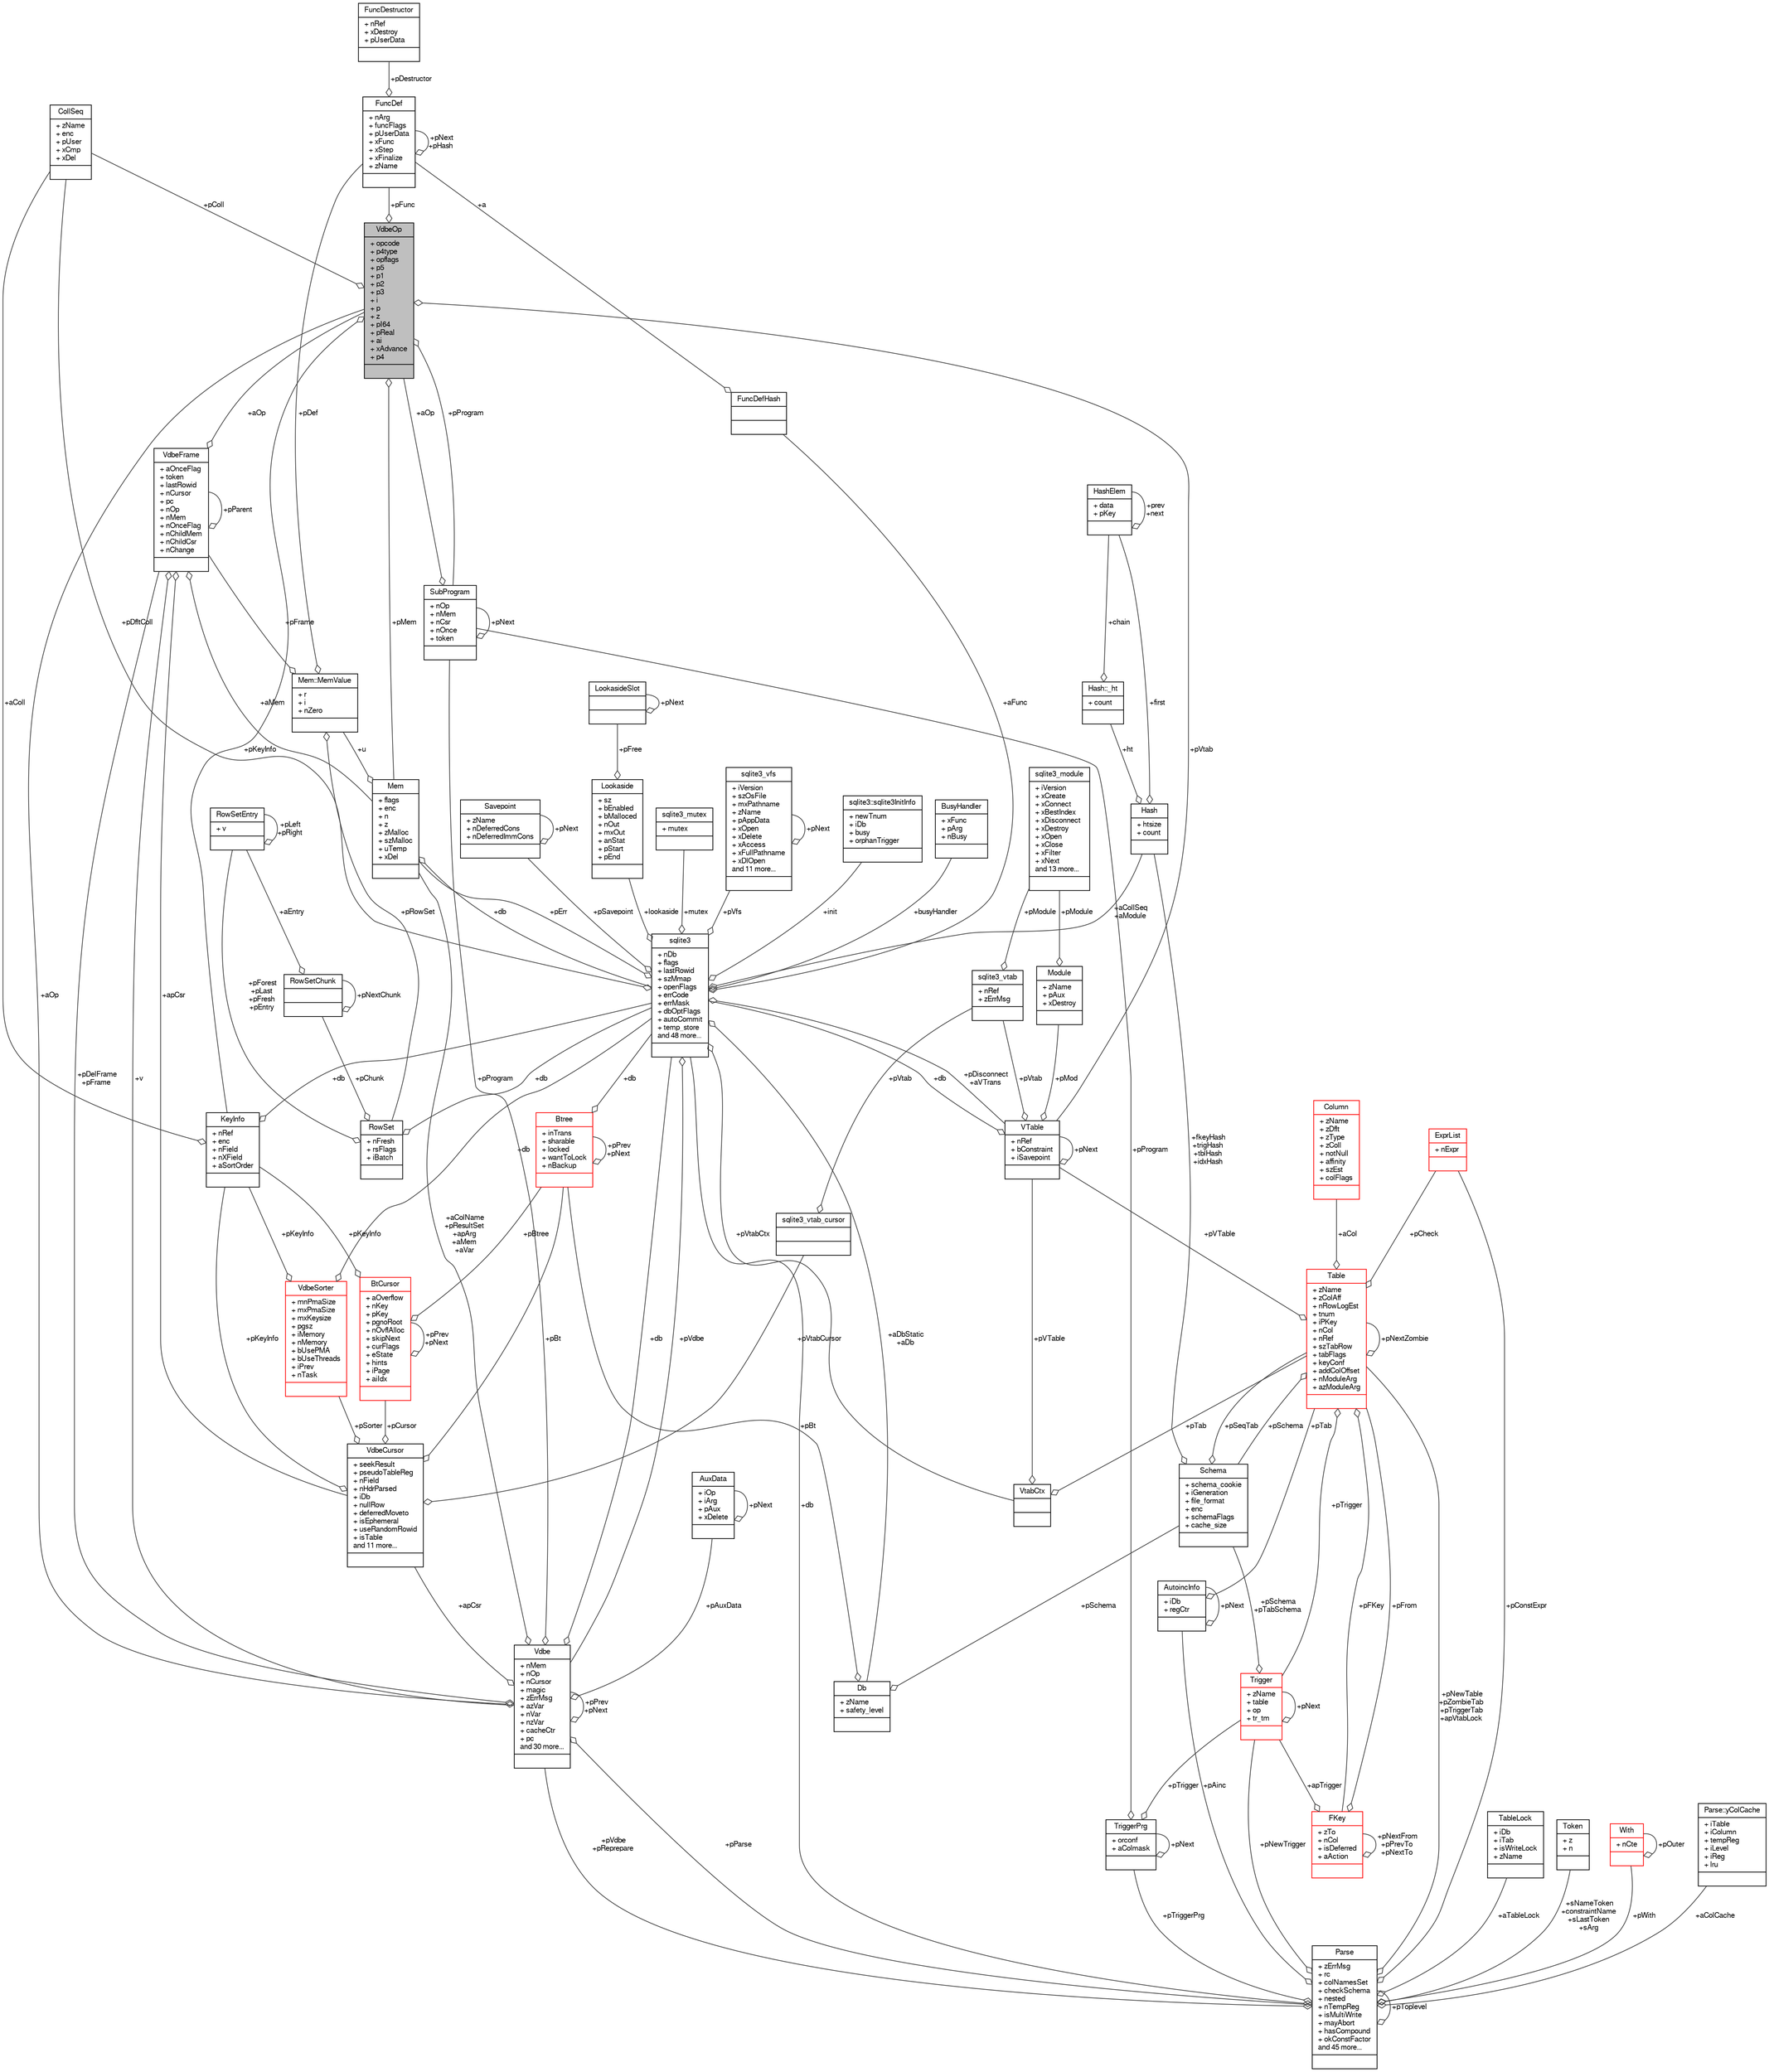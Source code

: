digraph "VdbeOp"
{
  edge [fontname="FreeSans",fontsize="10",labelfontname="FreeSans",labelfontsize="10"];
  node [fontname="FreeSans",fontsize="10",shape=record];
  Node1 [label="{VdbeOp\n|+ opcode\l+ p4type\l+ opflags\l+ p5\l+ p1\l+ p2\l+ p3\l+ i\l+ p\l+ z\l+ pI64\l+ pReal\l+ ai\l+ xAdvance\l+ p4\l|}",height=0.2,width=0.4,color="black", fillcolor="grey75", style="filled", fontcolor="black"];
  Node2 -> Node1 [color="grey25",fontsize="10",style="solid",label=" +pMem" ,arrowhead="odiamond",fontname="FreeSans"];
  Node2 [label="{Mem\n|+ flags\l+ enc\l+ n\l+ z\l+ zMalloc\l+ szMalloc\l+ uTemp\l+ xDel\l|}",height=0.2,width=0.4,color="black", fillcolor="white", style="filled",URL="$structMem.html"];
  Node3 -> Node2 [color="grey25",fontsize="10",style="solid",label=" +u" ,arrowhead="odiamond",fontname="FreeSans"];
  Node3 [label="{Mem::MemValue\n|+ r\l+ i\l+ nZero\l|}",height=0.2,width=0.4,color="black", fillcolor="white", style="filled",URL="$unionMem_1_1MemValue.html"];
  Node4 -> Node3 [color="grey25",fontsize="10",style="solid",label=" +pFrame" ,arrowhead="odiamond",fontname="FreeSans"];
  Node4 [label="{VdbeFrame\n|+ aOnceFlag\l+ token\l+ lastRowid\l+ nCursor\l+ pc\l+ nOp\l+ nMem\l+ nOnceFlag\l+ nChildMem\l+ nChildCsr\l+ nChange\l|}",height=0.2,width=0.4,color="black", fillcolor="white", style="filled",URL="$structVdbeFrame.html"];
  Node2 -> Node4 [color="grey25",fontsize="10",style="solid",label=" +aMem" ,arrowhead="odiamond",fontname="FreeSans"];
  Node5 -> Node4 [color="grey25",fontsize="10",style="solid",label=" +v" ,arrowhead="odiamond",fontname="FreeSans"];
  Node5 [label="{Vdbe\n|+ nMem\l+ nOp\l+ nCursor\l+ magic\l+ zErrMsg\l+ azVar\l+ nVar\l+ nzVar\l+ cacheCtr\l+ pc\land 30 more...\l|}",height=0.2,width=0.4,color="black", fillcolor="white", style="filled",URL="$structVdbe.html"];
  Node5 -> Node5 [color="grey25",fontsize="10",style="solid",label=" +pPrev\n+pNext" ,arrowhead="odiamond",fontname="FreeSans"];
  Node2 -> Node5 [color="grey25",fontsize="10",style="solid",label=" +aColName\n+pResultSet\n+apArg\n+aMem\n+aVar" ,arrowhead="odiamond",fontname="FreeSans"];
  Node6 -> Node5 [color="grey25",fontsize="10",style="solid",label=" +db" ,arrowhead="odiamond",fontname="FreeSans"];
  Node6 [label="{sqlite3\n|+ nDb\l+ flags\l+ lastRowid\l+ szMmap\l+ openFlags\l+ errCode\l+ errMask\l+ dbOptFlags\l+ autoCommit\l+ temp_store\land 48 more...\l|}",height=0.2,width=0.4,color="black", fillcolor="white", style="filled",URL="$structsqlite3.html"];
  Node2 -> Node6 [color="grey25",fontsize="10",style="solid",label=" +pErr" ,arrowhead="odiamond",fontname="FreeSans"];
  Node5 -> Node6 [color="grey25",fontsize="10",style="solid",label=" +pVdbe" ,arrowhead="odiamond",fontname="FreeSans"];
  Node7 -> Node6 [color="grey25",fontsize="10",style="solid",label=" +pSavepoint" ,arrowhead="odiamond",fontname="FreeSans"];
  Node7 [label="{Savepoint\n|+ zName\l+ nDeferredCons\l+ nDeferredImmCons\l|}",height=0.2,width=0.4,color="black", fillcolor="white", style="filled",URL="$structSavepoint.html"];
  Node7 -> Node7 [color="grey25",fontsize="10",style="solid",label=" +pNext" ,arrowhead="odiamond",fontname="FreeSans"];
  Node8 -> Node6 [color="grey25",fontsize="10",style="solid",label=" +aFunc" ,arrowhead="odiamond",fontname="FreeSans"];
  Node8 [label="{FuncDefHash\n||}",height=0.2,width=0.4,color="black", fillcolor="white", style="filled",URL="$structFuncDefHash.html"];
  Node9 -> Node8 [color="grey25",fontsize="10",style="solid",label=" +a" ,arrowhead="odiamond",fontname="FreeSans"];
  Node9 [label="{FuncDef\n|+ nArg\l+ funcFlags\l+ pUserData\l+ xFunc\l+ xStep\l+ xFinalize\l+ zName\l|}",height=0.2,width=0.4,color="black", fillcolor="white", style="filled",URL="$structFuncDef.html"];
  Node10 -> Node9 [color="grey25",fontsize="10",style="solid",label=" +pDestructor" ,arrowhead="odiamond",fontname="FreeSans"];
  Node10 [label="{FuncDestructor\n|+ nRef\l+ xDestroy\l+ pUserData\l|}",height=0.2,width=0.4,color="black", fillcolor="white", style="filled",URL="$structFuncDestructor.html"];
  Node9 -> Node9 [color="grey25",fontsize="10",style="solid",label=" +pNext\n+pHash" ,arrowhead="odiamond",fontname="FreeSans"];
  Node11 -> Node6 [color="grey25",fontsize="10",style="solid",label=" +lookaside" ,arrowhead="odiamond",fontname="FreeSans"];
  Node11 [label="{Lookaside\n|+ sz\l+ bEnabled\l+ bMalloced\l+ nOut\l+ mxOut\l+ anStat\l+ pStart\l+ pEnd\l|}",height=0.2,width=0.4,color="black", fillcolor="white", style="filled",URL="$structLookaside.html"];
  Node12 -> Node11 [color="grey25",fontsize="10",style="solid",label=" +pFree" ,arrowhead="odiamond",fontname="FreeSans"];
  Node12 [label="{LookasideSlot\n||}",height=0.2,width=0.4,color="black", fillcolor="white", style="filled",URL="$structLookasideSlot.html"];
  Node12 -> Node12 [color="grey25",fontsize="10",style="solid",label=" +pNext" ,arrowhead="odiamond",fontname="FreeSans"];
  Node13 -> Node6 [color="grey25",fontsize="10",style="solid",label=" +mutex" ,arrowhead="odiamond",fontname="FreeSans"];
  Node13 [label="{sqlite3_mutex\n|+ mutex\l|}",height=0.2,width=0.4,color="black", fillcolor="white", style="filled",URL="$structsqlite3__mutex.html"];
  Node14 -> Node6 [color="grey25",fontsize="10",style="solid",label=" +pVfs" ,arrowhead="odiamond",fontname="FreeSans"];
  Node14 [label="{sqlite3_vfs\n|+ iVersion\l+ szOsFile\l+ mxPathname\l+ zName\l+ pAppData\l+ xOpen\l+ xDelete\l+ xAccess\l+ xFullPathname\l+ xDlOpen\land 11 more...\l|}",height=0.2,width=0.4,color="black", fillcolor="white", style="filled",URL="$structsqlite3__vfs.html"];
  Node14 -> Node14 [color="grey25",fontsize="10",style="solid",label=" +pNext" ,arrowhead="odiamond",fontname="FreeSans"];
  Node15 -> Node6 [color="grey25",fontsize="10",style="solid",label=" +init" ,arrowhead="odiamond",fontname="FreeSans"];
  Node15 [label="{sqlite3::sqlite3InitInfo\n|+ newTnum\l+ iDb\l+ busy\l+ orphanTrigger\l|}",height=0.2,width=0.4,color="black", fillcolor="white", style="filled",URL="$structsqlite3_1_1sqlite3InitInfo.html"];
  Node16 -> Node6 [color="grey25",fontsize="10",style="solid",label=" +busyHandler" ,arrowhead="odiamond",fontname="FreeSans"];
  Node16 [label="{BusyHandler\n|+ xFunc\l+ pArg\l+ nBusy\l|}",height=0.2,width=0.4,color="black", fillcolor="white", style="filled",URL="$structBusyHandler.html"];
  Node17 -> Node6 [color="grey25",fontsize="10",style="solid",label=" +pVtabCtx" ,arrowhead="odiamond",fontname="FreeSans"];
  Node17 [label="{VtabCtx\n||}",height=0.2,width=0.4,color="black", fillcolor="white", style="filled",URL="$structVtabCtx.html"];
  Node18 -> Node17 [color="grey25",fontsize="10",style="solid",label=" +pVTable" ,arrowhead="odiamond",fontname="FreeSans"];
  Node18 [label="{VTable\n|+ nRef\l+ bConstraint\l+ iSavepoint\l|}",height=0.2,width=0.4,color="black", fillcolor="white", style="filled",URL="$structVTable.html"];
  Node6 -> Node18 [color="grey25",fontsize="10",style="solid",label=" +db" ,arrowhead="odiamond",fontname="FreeSans"];
  Node18 -> Node18 [color="grey25",fontsize="10",style="solid",label=" +pNext" ,arrowhead="odiamond",fontname="FreeSans"];
  Node19 -> Node18 [color="grey25",fontsize="10",style="solid",label=" +pMod" ,arrowhead="odiamond",fontname="FreeSans"];
  Node19 [label="{Module\n|+ zName\l+ pAux\l+ xDestroy\l|}",height=0.2,width=0.4,color="black", fillcolor="white", style="filled",URL="$structModule.html"];
  Node20 -> Node19 [color="grey25",fontsize="10",style="solid",label=" +pModule" ,arrowhead="odiamond",fontname="FreeSans"];
  Node20 [label="{sqlite3_module\n|+ iVersion\l+ xCreate\l+ xConnect\l+ xBestIndex\l+ xDisconnect\l+ xDestroy\l+ xOpen\l+ xClose\l+ xFilter\l+ xNext\land 13 more...\l|}",height=0.2,width=0.4,color="black", fillcolor="white", style="filled",URL="$structsqlite3__module.html"];
  Node21 -> Node18 [color="grey25",fontsize="10",style="solid",label=" +pVtab" ,arrowhead="odiamond",fontname="FreeSans"];
  Node21 [label="{sqlite3_vtab\n|+ nRef\l+ zErrMsg\l|}",height=0.2,width=0.4,color="black", fillcolor="white", style="filled",URL="$structsqlite3__vtab.html"];
  Node20 -> Node21 [color="grey25",fontsize="10",style="solid",label=" +pModule" ,arrowhead="odiamond",fontname="FreeSans"];
  Node22 -> Node17 [color="grey25",fontsize="10",style="solid",label=" +pTab" ,arrowhead="odiamond",fontname="FreeSans"];
  Node22 [label="{Table\n|+ zName\l+ zColAff\l+ nRowLogEst\l+ tnum\l+ iPKey\l+ nCol\l+ nRef\l+ szTabRow\l+ tabFlags\l+ keyConf\l+ addColOffset\l+ nModuleArg\l+ azModuleArg\l|}",height=0.2,width=0.4,color="red", fillcolor="white", style="filled",URL="$structTable.html"];
  Node23 -> Node22 [color="grey25",fontsize="10",style="solid",label=" +pSchema" ,arrowhead="odiamond",fontname="FreeSans"];
  Node23 [label="{Schema\n|+ schema_cookie\l+ iGeneration\l+ file_format\l+ enc\l+ schemaFlags\l+ cache_size\l|}",height=0.2,width=0.4,color="black", fillcolor="white", style="filled",URL="$structSchema.html"];
  Node22 -> Node23 [color="grey25",fontsize="10",style="solid",label=" +pSeqTab" ,arrowhead="odiamond",fontname="FreeSans"];
  Node24 -> Node23 [color="grey25",fontsize="10",style="solid",label=" +fkeyHash\n+trigHash\n+tblHash\n+idxHash" ,arrowhead="odiamond",fontname="FreeSans"];
  Node24 [label="{Hash\n|+ htsize\l+ count\l|}",height=0.2,width=0.4,color="black", fillcolor="white", style="filled",URL="$structHash.html"];
  Node25 -> Node24 [color="grey25",fontsize="10",style="solid",label=" +ht" ,arrowhead="odiamond",fontname="FreeSans"];
  Node25 [label="{Hash::_ht\n|+ count\l|}",height=0.2,width=0.4,color="black", fillcolor="white", style="filled",URL="$structHash_1_1__ht.html"];
  Node26 -> Node25 [color="grey25",fontsize="10",style="solid",label=" +chain" ,arrowhead="odiamond",fontname="FreeSans"];
  Node26 [label="{HashElem\n|+ data\l+ pKey\l|}",height=0.2,width=0.4,color="black", fillcolor="white", style="filled",URL="$structHashElem.html"];
  Node26 -> Node26 [color="grey25",fontsize="10",style="solid",label=" +prev\n+next" ,arrowhead="odiamond",fontname="FreeSans"];
  Node26 -> Node24 [color="grey25",fontsize="10",style="solid",label=" +first" ,arrowhead="odiamond",fontname="FreeSans"];
  Node27 -> Node22 [color="grey25",fontsize="10",style="solid",label=" +aCol" ,arrowhead="odiamond",fontname="FreeSans"];
  Node27 [label="{Column\n|+ zName\l+ zDflt\l+ zType\l+ zColl\l+ notNull\l+ affinity\l+ szEst\l+ colFlags\l|}",height=0.2,width=0.4,color="red", fillcolor="white", style="filled",URL="$structColumn.html"];
  Node44 -> Node22 [color="grey25",fontsize="10",style="solid",label=" +pFKey" ,arrowhead="odiamond",fontname="FreeSans"];
  Node44 [label="{FKey\n|+ zTo\l+ nCol\l+ isDeferred\l+ aAction\l|}",height=0.2,width=0.4,color="red", fillcolor="white", style="filled",URL="$structFKey.html"];
  Node44 -> Node44 [color="grey25",fontsize="10",style="solid",label=" +pNextFrom\n+pPrevTo\n+pNextTo" ,arrowhead="odiamond",fontname="FreeSans"];
  Node22 -> Node44 [color="grey25",fontsize="10",style="solid",label=" +pFrom" ,arrowhead="odiamond",fontname="FreeSans"];
  Node46 -> Node44 [color="grey25",fontsize="10",style="solid",label=" +apTrigger" ,arrowhead="odiamond",fontname="FreeSans"];
  Node46 [label="{Trigger\n|+ zName\l+ table\l+ op\l+ tr_tm\l|}",height=0.2,width=0.4,color="red", fillcolor="white", style="filled",URL="$structTrigger.html"];
  Node23 -> Node46 [color="grey25",fontsize="10",style="solid",label=" +pSchema\n+pTabSchema" ,arrowhead="odiamond",fontname="FreeSans"];
  Node46 -> Node46 [color="grey25",fontsize="10",style="solid",label=" +pNext" ,arrowhead="odiamond",fontname="FreeSans"];
  Node18 -> Node22 [color="grey25",fontsize="10",style="solid",label=" +pVTable" ,arrowhead="odiamond",fontname="FreeSans"];
  Node22 -> Node22 [color="grey25",fontsize="10",style="solid",label=" +pNextZombie" ,arrowhead="odiamond",fontname="FreeSans"];
  Node46 -> Node22 [color="grey25",fontsize="10",style="solid",label=" +pTrigger" ,arrowhead="odiamond",fontname="FreeSans"];
  Node32 -> Node22 [color="grey25",fontsize="10",style="solid",label=" +pCheck" ,arrowhead="odiamond",fontname="FreeSans"];
  Node32 [label="{ExprList\n|+ nExpr\l|}",height=0.2,width=0.4,color="red", fillcolor="white", style="filled",URL="$structExprList.html"];
  Node43 -> Node6 [color="grey25",fontsize="10",style="solid",label=" +pDfltColl" ,arrowhead="odiamond",fontname="FreeSans"];
  Node43 [label="{CollSeq\n|+ zName\l+ enc\l+ pUser\l+ xCmp\l+ xDel\l|}",height=0.2,width=0.4,color="black", fillcolor="white", style="filled",URL="$structCollSeq.html"];
  Node18 -> Node6 [color="grey25",fontsize="10",style="solid",label=" +pDisconnect\n+aVTrans" ,arrowhead="odiamond",fontname="FreeSans"];
  Node49 -> Node6 [color="grey25",fontsize="10",style="solid",label=" +aDbStatic\n+aDb" ,arrowhead="odiamond",fontname="FreeSans"];
  Node49 [label="{Db\n|+ zName\l+ safety_level\l|}",height=0.2,width=0.4,color="black", fillcolor="white", style="filled",URL="$structDb.html"];
  Node23 -> Node49 [color="grey25",fontsize="10",style="solid",label=" +pSchema" ,arrowhead="odiamond",fontname="FreeSans"];
  Node50 -> Node49 [color="grey25",fontsize="10",style="solid",label=" +pBt" ,arrowhead="odiamond",fontname="FreeSans"];
  Node50 [label="{Btree\n|+ inTrans\l+ sharable\l+ locked\l+ wantToLock\l+ nBackup\l|}",height=0.2,width=0.4,color="red", fillcolor="white", style="filled",URL="$structBtree.html"];
  Node6 -> Node50 [color="grey25",fontsize="10",style="solid",label=" +db" ,arrowhead="odiamond",fontname="FreeSans"];
  Node50 -> Node50 [color="grey25",fontsize="10",style="solid",label=" +pPrev\n+pNext" ,arrowhead="odiamond",fontname="FreeSans"];
  Node24 -> Node6 [color="grey25",fontsize="10",style="solid",label=" +aCollSeq\n+aModule" ,arrowhead="odiamond",fontname="FreeSans"];
  Node4 -> Node5 [color="grey25",fontsize="10",style="solid",label=" +pDelFrame\n+pFrame" ,arrowhead="odiamond",fontname="FreeSans"];
  Node67 -> Node5 [color="grey25",fontsize="10",style="solid",label=" +pAuxData" ,arrowhead="odiamond",fontname="FreeSans"];
  Node67 [label="{AuxData\n|+ iOp\l+ iArg\l+ pAux\l+ xDelete\l|}",height=0.2,width=0.4,color="black", fillcolor="white", style="filled",URL="$structAuxData.html"];
  Node67 -> Node67 [color="grey25",fontsize="10",style="solid",label=" +pNext" ,arrowhead="odiamond",fontname="FreeSans"];
  Node68 -> Node5 [color="grey25",fontsize="10",style="solid",label=" +pProgram" ,arrowhead="odiamond",fontname="FreeSans"];
  Node68 [label="{SubProgram\n|+ nOp\l+ nMem\l+ nCsr\l+ nOnce\l+ token\l|}",height=0.2,width=0.4,color="black", fillcolor="white", style="filled",URL="$structSubProgram.html"];
  Node68 -> Node68 [color="grey25",fontsize="10",style="solid",label=" +pNext" ,arrowhead="odiamond",fontname="FreeSans"];
  Node1 -> Node68 [color="grey25",fontsize="10",style="solid",label=" +aOp" ,arrowhead="odiamond",fontname="FreeSans"];
  Node69 -> Node5 [color="grey25",fontsize="10",style="solid",label=" +apCsr" ,arrowhead="odiamond",fontname="FreeSans"];
  Node69 [label="{VdbeCursor\n|+ seekResult\l+ pseudoTableReg\l+ nField\l+ nHdrParsed\l+ iDb\l+ nullRow\l+ deferredMoveto\l+ isEphemeral\l+ useRandomRowid\l+ isTable\land 11 more...\l|}",height=0.2,width=0.4,color="black", fillcolor="white", style="filled",URL="$structVdbeCursor.html"];
  Node52 -> Node69 [color="grey25",fontsize="10",style="solid",label=" +pCursor" ,arrowhead="odiamond",fontname="FreeSans"];
  Node52 [label="{BtCursor\n|+ aOverflow\l+ nKey\l+ pKey\l+ pgnoRoot\l+ nOvflAlloc\l+ skipNext\l+ curFlags\l+ eState\l+ hints\l+ iPage\l+ aiIdx\l|}",height=0.2,width=0.4,color="red", fillcolor="white", style="filled",URL="$structBtCursor.html"];
  Node52 -> Node52 [color="grey25",fontsize="10",style="solid",label=" +pPrev\n+pNext" ,arrowhead="odiamond",fontname="FreeSans"];
  Node42 -> Node52 [color="grey25",fontsize="10",style="solid",label=" +pKeyInfo" ,arrowhead="odiamond",fontname="FreeSans"];
  Node42 [label="{KeyInfo\n|+ nRef\l+ enc\l+ nField\l+ nXField\l+ aSortOrder\l|}",height=0.2,width=0.4,color="black", fillcolor="white", style="filled",URL="$structKeyInfo.html"];
  Node6 -> Node42 [color="grey25",fontsize="10",style="solid",label=" +db" ,arrowhead="odiamond",fontname="FreeSans"];
  Node43 -> Node42 [color="grey25",fontsize="10",style="solid",label=" +aColl" ,arrowhead="odiamond",fontname="FreeSans"];
  Node50 -> Node52 [color="grey25",fontsize="10",style="solid",label=" +pBtree" ,arrowhead="odiamond",fontname="FreeSans"];
  Node70 -> Node69 [color="grey25",fontsize="10",style="solid",label=" +pVtabCursor" ,arrowhead="odiamond",fontname="FreeSans"];
  Node70 [label="{sqlite3_vtab_cursor\n||}",height=0.2,width=0.4,color="black", fillcolor="white", style="filled",URL="$structsqlite3__vtab__cursor.html"];
  Node21 -> Node70 [color="grey25",fontsize="10",style="solid",label=" +pVtab" ,arrowhead="odiamond",fontname="FreeSans"];
  Node71 -> Node69 [color="grey25",fontsize="10",style="solid",label=" +pSorter" ,arrowhead="odiamond",fontname="FreeSans"];
  Node71 [label="{VdbeSorter\n|+ mnPmaSize\l+ mxPmaSize\l+ mxKeysize\l+ pgsz\l+ iMemory\l+ nMemory\l+ bUsePMA\l+ bUseThreads\l+ iPrev\l+ nTask\l|}",height=0.2,width=0.4,color="red", fillcolor="white", style="filled",URL="$structVdbeSorter.html"];
  Node6 -> Node71 [color="grey25",fontsize="10",style="solid",label=" +db" ,arrowhead="odiamond",fontname="FreeSans"];
  Node42 -> Node71 [color="grey25",fontsize="10",style="solid",label=" +pKeyInfo" ,arrowhead="odiamond",fontname="FreeSans"];
  Node42 -> Node69 [color="grey25",fontsize="10",style="solid",label=" +pKeyInfo" ,arrowhead="odiamond",fontname="FreeSans"];
  Node50 -> Node69 [color="grey25",fontsize="10",style="solid",label=" +pBt" ,arrowhead="odiamond",fontname="FreeSans"];
  Node81 -> Node5 [color="grey25",fontsize="10",style="solid",label=" +pParse" ,arrowhead="odiamond",fontname="FreeSans"];
  Node81 [label="{Parse\n|+ zErrMsg\l+ rc\l+ colNamesSet\l+ checkSchema\l+ nested\l+ nTempReg\l+ isMultiWrite\l+ mayAbort\l+ hasCompound\l+ okConstFactor\land 45 more...\l|}",height=0.2,width=0.4,color="black", fillcolor="white", style="filled",URL="$structParse.html"];
  Node5 -> Node81 [color="grey25",fontsize="10",style="solid",label=" +pVdbe\n+pReprepare" ,arrowhead="odiamond",fontname="FreeSans"];
  Node6 -> Node81 [color="grey25",fontsize="10",style="solid",label=" +db" ,arrowhead="odiamond",fontname="FreeSans"];
  Node82 -> Node81 [color="grey25",fontsize="10",style="solid",label=" +aTableLock" ,arrowhead="odiamond",fontname="FreeSans"];
  Node82 [label="{TableLock\n|+ iDb\l+ iTab\l+ isWriteLock\l+ zName\l|}",height=0.2,width=0.4,color="black", fillcolor="white", style="filled",URL="$structTableLock.html"];
  Node48 -> Node81 [color="grey25",fontsize="10",style="solid",label=" +sNameToken\n+constraintName\n+sLastToken\n+sArg" ,arrowhead="odiamond",fontname="FreeSans"];
  Node48 [label="{Token\n|+ z\l+ n\l|}",height=0.2,width=0.4,color="black", fillcolor="white", style="filled",URL="$structToken.html"];
  Node35 -> Node81 [color="grey25",fontsize="10",style="solid",label=" +pWith" ,arrowhead="odiamond",fontname="FreeSans"];
  Node35 [label="{With\n|+ nCte\l|}",height=0.2,width=0.4,color="red", fillcolor="white", style="filled",URL="$structWith.html"];
  Node35 -> Node35 [color="grey25",fontsize="10",style="solid",label=" +pOuter" ,arrowhead="odiamond",fontname="FreeSans"];
  Node83 -> Node81 [color="grey25",fontsize="10",style="solid",label=" +aColCache" ,arrowhead="odiamond",fontname="FreeSans"];
  Node83 [label="{Parse::yColCache\n|+ iTable\l+ iColumn\l+ tempReg\l+ iLevel\l+ iReg\l+ lru\l|}",height=0.2,width=0.4,color="black", fillcolor="white", style="filled",URL="$structParse_1_1yColCache.html"];
  Node22 -> Node81 [color="grey25",fontsize="10",style="solid",label=" +pNewTable\n+pZombieTab\n+pTriggerTab\n+apVtabLock" ,arrowhead="odiamond",fontname="FreeSans"];
  Node46 -> Node81 [color="grey25",fontsize="10",style="solid",label=" +pNewTrigger" ,arrowhead="odiamond",fontname="FreeSans"];
  Node84 -> Node81 [color="grey25",fontsize="10",style="solid",label=" +pTriggerPrg" ,arrowhead="odiamond",fontname="FreeSans"];
  Node84 [label="{TriggerPrg\n|+ orconf\l+ aColmask\l|}",height=0.2,width=0.4,color="black", fillcolor="white", style="filled",URL="$structTriggerPrg.html"];
  Node68 -> Node84 [color="grey25",fontsize="10",style="solid",label=" +pProgram" ,arrowhead="odiamond",fontname="FreeSans"];
  Node46 -> Node84 [color="grey25",fontsize="10",style="solid",label=" +pTrigger" ,arrowhead="odiamond",fontname="FreeSans"];
  Node84 -> Node84 [color="grey25",fontsize="10",style="solid",label=" +pNext" ,arrowhead="odiamond",fontname="FreeSans"];
  Node85 -> Node81 [color="grey25",fontsize="10",style="solid",label=" +pAinc" ,arrowhead="odiamond",fontname="FreeSans"];
  Node85 [label="{AutoincInfo\n|+ iDb\l+ regCtr\l|}",height=0.2,width=0.4,color="black", fillcolor="white", style="filled",URL="$structAutoincInfo.html"];
  Node22 -> Node85 [color="grey25",fontsize="10",style="solid",label=" +pTab" ,arrowhead="odiamond",fontname="FreeSans"];
  Node85 -> Node85 [color="grey25",fontsize="10",style="solid",label=" +pNext" ,arrowhead="odiamond",fontname="FreeSans"];
  Node32 -> Node81 [color="grey25",fontsize="10",style="solid",label=" +pConstExpr" ,arrowhead="odiamond",fontname="FreeSans"];
  Node81 -> Node81 [color="grey25",fontsize="10",style="solid",label=" +pToplevel" ,arrowhead="odiamond",fontname="FreeSans"];
  Node1 -> Node5 [color="grey25",fontsize="10",style="solid",label=" +aOp" ,arrowhead="odiamond",fontname="FreeSans"];
  Node4 -> Node4 [color="grey25",fontsize="10",style="solid",label=" +pParent" ,arrowhead="odiamond",fontname="FreeSans"];
  Node69 -> Node4 [color="grey25",fontsize="10",style="solid",label=" +apCsr" ,arrowhead="odiamond",fontname="FreeSans"];
  Node1 -> Node4 [color="grey25",fontsize="10",style="solid",label=" +aOp" ,arrowhead="odiamond",fontname="FreeSans"];
  Node86 -> Node3 [color="grey25",fontsize="10",style="solid",label=" +pRowSet" ,arrowhead="odiamond",fontname="FreeSans"];
  Node86 [label="{RowSet\n|+ nFresh\l+ rsFlags\l+ iBatch\l|}",height=0.2,width=0.4,color="black", fillcolor="white", style="filled",URL="$structRowSet.html"];
  Node6 -> Node86 [color="grey25",fontsize="10",style="solid",label=" +db" ,arrowhead="odiamond",fontname="FreeSans"];
  Node87 -> Node86 [color="grey25",fontsize="10",style="solid",label=" +pChunk" ,arrowhead="odiamond",fontname="FreeSans"];
  Node87 [label="{RowSetChunk\n||}",height=0.2,width=0.4,color="black", fillcolor="white", style="filled",URL="$structRowSetChunk.html"];
  Node87 -> Node87 [color="grey25",fontsize="10",style="solid",label=" +pNextChunk" ,arrowhead="odiamond",fontname="FreeSans"];
  Node88 -> Node87 [color="grey25",fontsize="10",style="solid",label=" +aEntry" ,arrowhead="odiamond",fontname="FreeSans"];
  Node88 [label="{RowSetEntry\n|+ v\l|}",height=0.2,width=0.4,color="black", fillcolor="white", style="filled",URL="$structRowSetEntry.html"];
  Node88 -> Node88 [color="grey25",fontsize="10",style="solid",label=" +pLeft\n+pRight" ,arrowhead="odiamond",fontname="FreeSans"];
  Node88 -> Node86 [color="grey25",fontsize="10",style="solid",label=" +pForest\n+pLast\n+pFresh\n+pEntry" ,arrowhead="odiamond",fontname="FreeSans"];
  Node9 -> Node3 [color="grey25",fontsize="10",style="solid",label=" +pDef" ,arrowhead="odiamond",fontname="FreeSans"];
  Node6 -> Node2 [color="grey25",fontsize="10",style="solid",label=" +db" ,arrowhead="odiamond",fontname="FreeSans"];
  Node43 -> Node1 [color="grey25",fontsize="10",style="solid",label=" +pColl" ,arrowhead="odiamond",fontname="FreeSans"];
  Node18 -> Node1 [color="grey25",fontsize="10",style="solid",label=" +pVtab" ,arrowhead="odiamond",fontname="FreeSans"];
  Node68 -> Node1 [color="grey25",fontsize="10",style="solid",label=" +pProgram" ,arrowhead="odiamond",fontname="FreeSans"];
  Node42 -> Node1 [color="grey25",fontsize="10",style="solid",label=" +pKeyInfo" ,arrowhead="odiamond",fontname="FreeSans"];
  Node9 -> Node1 [color="grey25",fontsize="10",style="solid",label=" +pFunc" ,arrowhead="odiamond",fontname="FreeSans"];
}
